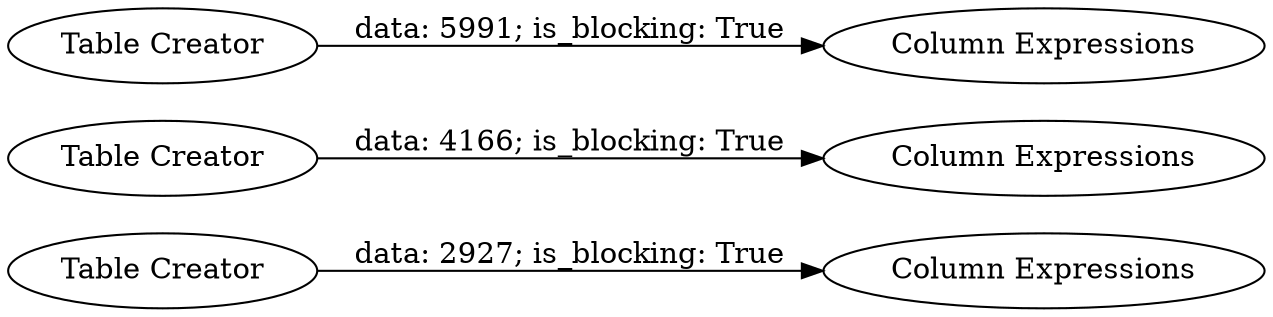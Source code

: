 digraph {
	"5464709985346427030_386" [label="Table Creator"]
	"5464709985346427030_388" [label="Table Creator"]
	"5464709985346427030_387" [label="Column Expressions"]
	"5464709985346427030_389" [label="Column Expressions"]
	"5464709985346427030_385" [label="Column Expressions"]
	"5464709985346427030_1" [label="Table Creator"]
	"5464709985346427030_386" -> "5464709985346427030_387" [label="data: 2927; is_blocking: True"]
	"5464709985346427030_388" -> "5464709985346427030_389" [label="data: 4166; is_blocking: True"]
	"5464709985346427030_1" -> "5464709985346427030_385" [label="data: 5991; is_blocking: True"]
	rankdir=LR
}
